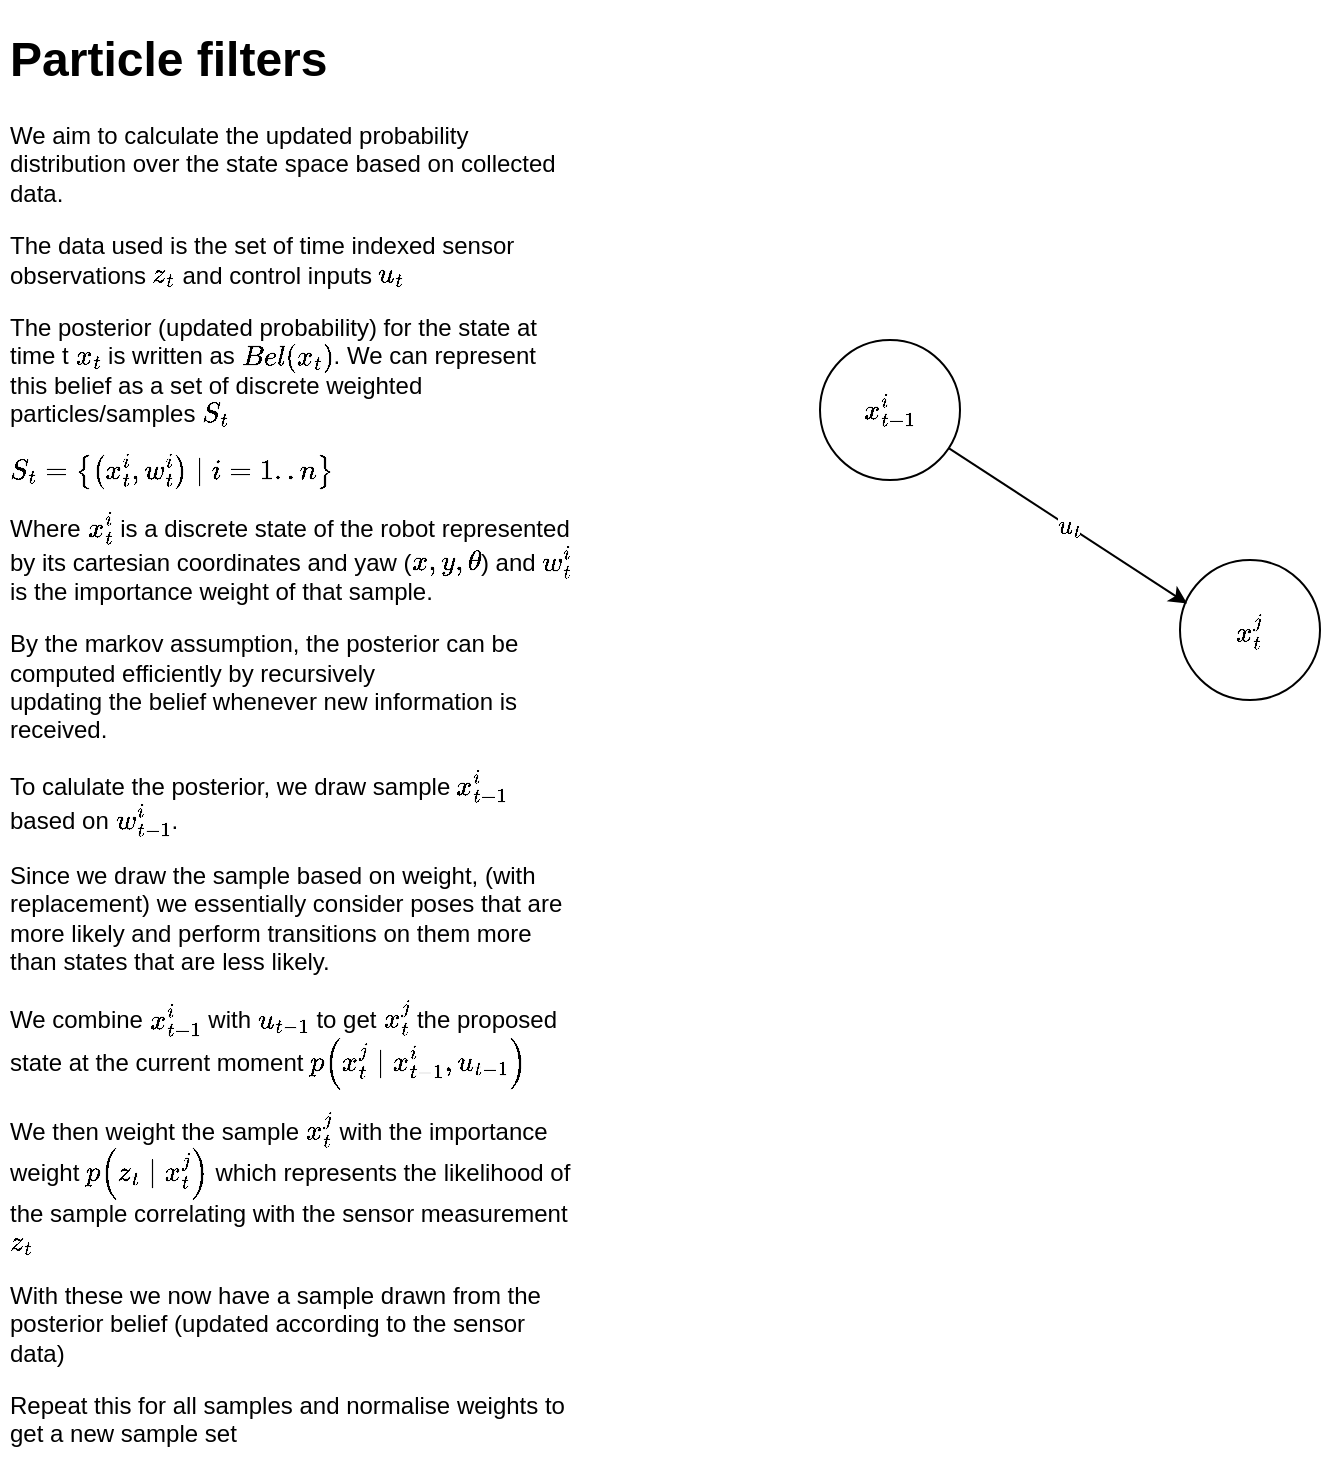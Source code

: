 <mxfile version="21.5.0" type="device">
  <diagram name="Page-1" id="RtD22vE6oVvF1Z4SnZkb">
    <mxGraphModel dx="1182" dy="723" grid="1" gridSize="10" guides="1" tooltips="1" connect="1" arrows="1" fold="1" page="1" pageScale="1" pageWidth="850" pageHeight="1100" math="1" shadow="0">
      <root>
        <mxCell id="0" />
        <mxCell id="1" parent="0" />
        <mxCell id="hq_muE9tl4Z7Hy5aISgC-2" value="&lt;h1&gt;Particle filters&lt;/h1&gt;&lt;p&gt;We aim to calculate the updated probability distribution over the state space based on collected data.&lt;/p&gt;&lt;p&gt;The data used is the set of time indexed sensor observations `z_t` and control inputs `u_t`&lt;/p&gt;&lt;p&gt;The posterior (updated probability) for the state at time t `x_t` is written as `Bel(x_t)`. We can represent this belief as a set of discrete weighted particles/samples `S_t`&lt;/p&gt;&lt;p&gt;`S_t = {(x_t^(i), w_t^(i)) | i = 1..n}`&lt;/p&gt;&lt;p&gt;Where `x_t^(i)` is a discrete state of the robot represented by its cartesian coordinates and yaw (`x, y, \theta`) and `w_t^(i)` is the importance weight of that sample.&lt;/p&gt;&lt;p&gt;By the markov assumption, the posterior can be computed efficiently by recursively&lt;br&gt;updating the belief whenever new information is received.&lt;/p&gt;&lt;p&gt;To calulate the posterior, we draw sample `x_(t-1)^(i)` based on `w_(t-1)^(i)`.&lt;/p&gt;&lt;p&gt;Since we draw the sample based on weight, (with replacement) we essentially consider poses that are more likely and perform transitions on them more than states that are less likely.&lt;/p&gt;&lt;p&gt;We combine `x_(t-1)^(i)` with `u_(t-1)` to get `x_(t)^(j)` the proposed state at the current moment `p( x_t^j | x_(t-1)^i, u_(t-1))`&lt;/p&gt;&lt;p&gt;We then weight the sample&amp;nbsp;`x_(t)^(j)` with the importance weight `p(z_t | x_(t)^(j))` which represents the likelihood of the sample correlating with the sensor measurement `z_t`&lt;/p&gt;&lt;p&gt;With these we now have a sample drawn from the posterior belief (updated according to the sensor data)&lt;/p&gt;&lt;p&gt;Repeat this for all samples and normalise weights to get a new sample set&lt;/p&gt;" style="text;html=1;strokeColor=none;fillColor=none;spacing=5;spacingTop=-20;whiteSpace=wrap;overflow=hidden;rounded=0;" parent="1" vertex="1">
          <mxGeometry x="60" y="50" width="290" height="730" as="geometry" />
        </mxCell>
        <mxCell id="hq_muE9tl4Z7Hy5aISgC-5" value="`x_(t-1)^i`" style="ellipse;whiteSpace=wrap;html=1;aspect=fixed;" parent="1" vertex="1">
          <mxGeometry x="470" y="210" width="70" height="70" as="geometry" />
        </mxCell>
        <mxCell id="ipv7_XIw_3g9zY4JtBkt-1" value="`x_(t)^j`" style="ellipse;whiteSpace=wrap;html=1;aspect=fixed;" parent="1" vertex="1">
          <mxGeometry x="650" y="320" width="70" height="70" as="geometry" />
        </mxCell>
        <mxCell id="ipv7_XIw_3g9zY4JtBkt-2" value="`u_t`" style="endArrow=classic;html=1;rounded=0;entryX=0.051;entryY=0.311;entryDx=0;entryDy=0;entryPerimeter=0;" parent="1" source="hq_muE9tl4Z7Hy5aISgC-5" target="ipv7_XIw_3g9zY4JtBkt-1" edge="1">
          <mxGeometry width="50" height="50" relative="1" as="geometry">
            <mxPoint x="550" y="360" as="sourcePoint" />
            <mxPoint x="600" y="310" as="targetPoint" />
          </mxGeometry>
        </mxCell>
      </root>
    </mxGraphModel>
  </diagram>
</mxfile>
